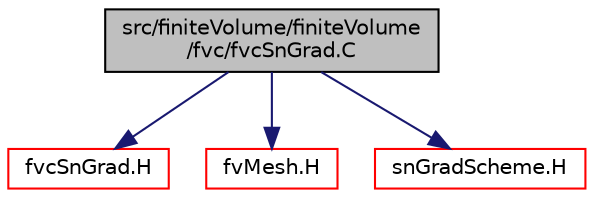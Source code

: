 digraph "src/finiteVolume/finiteVolume/fvc/fvcSnGrad.C"
{
  bgcolor="transparent";
  edge [fontname="Helvetica",fontsize="10",labelfontname="Helvetica",labelfontsize="10"];
  node [fontname="Helvetica",fontsize="10",shape=record];
  Node1 [label="src/finiteVolume/finiteVolume\l/fvc/fvcSnGrad.C",height=0.2,width=0.4,color="black", fillcolor="grey75", style="filled", fontcolor="black"];
  Node1 -> Node2 [color="midnightblue",fontsize="10",style="solid",fontname="Helvetica"];
  Node2 [label="fvcSnGrad.H",height=0.2,width=0.4,color="red",URL="$a05831.html",tooltip="Calculate the snGrad of the given volField. "];
  Node1 -> Node3 [color="midnightblue",fontsize="10",style="solid",fontname="Helvetica"];
  Node3 [label="fvMesh.H",height=0.2,width=0.4,color="red",URL="$a05998.html"];
  Node1 -> Node4 [color="midnightblue",fontsize="10",style="solid",fontname="Helvetica"];
  Node4 [label="snGradScheme.H",height=0.2,width=0.4,color="red",URL="$a05905.html"];
}
